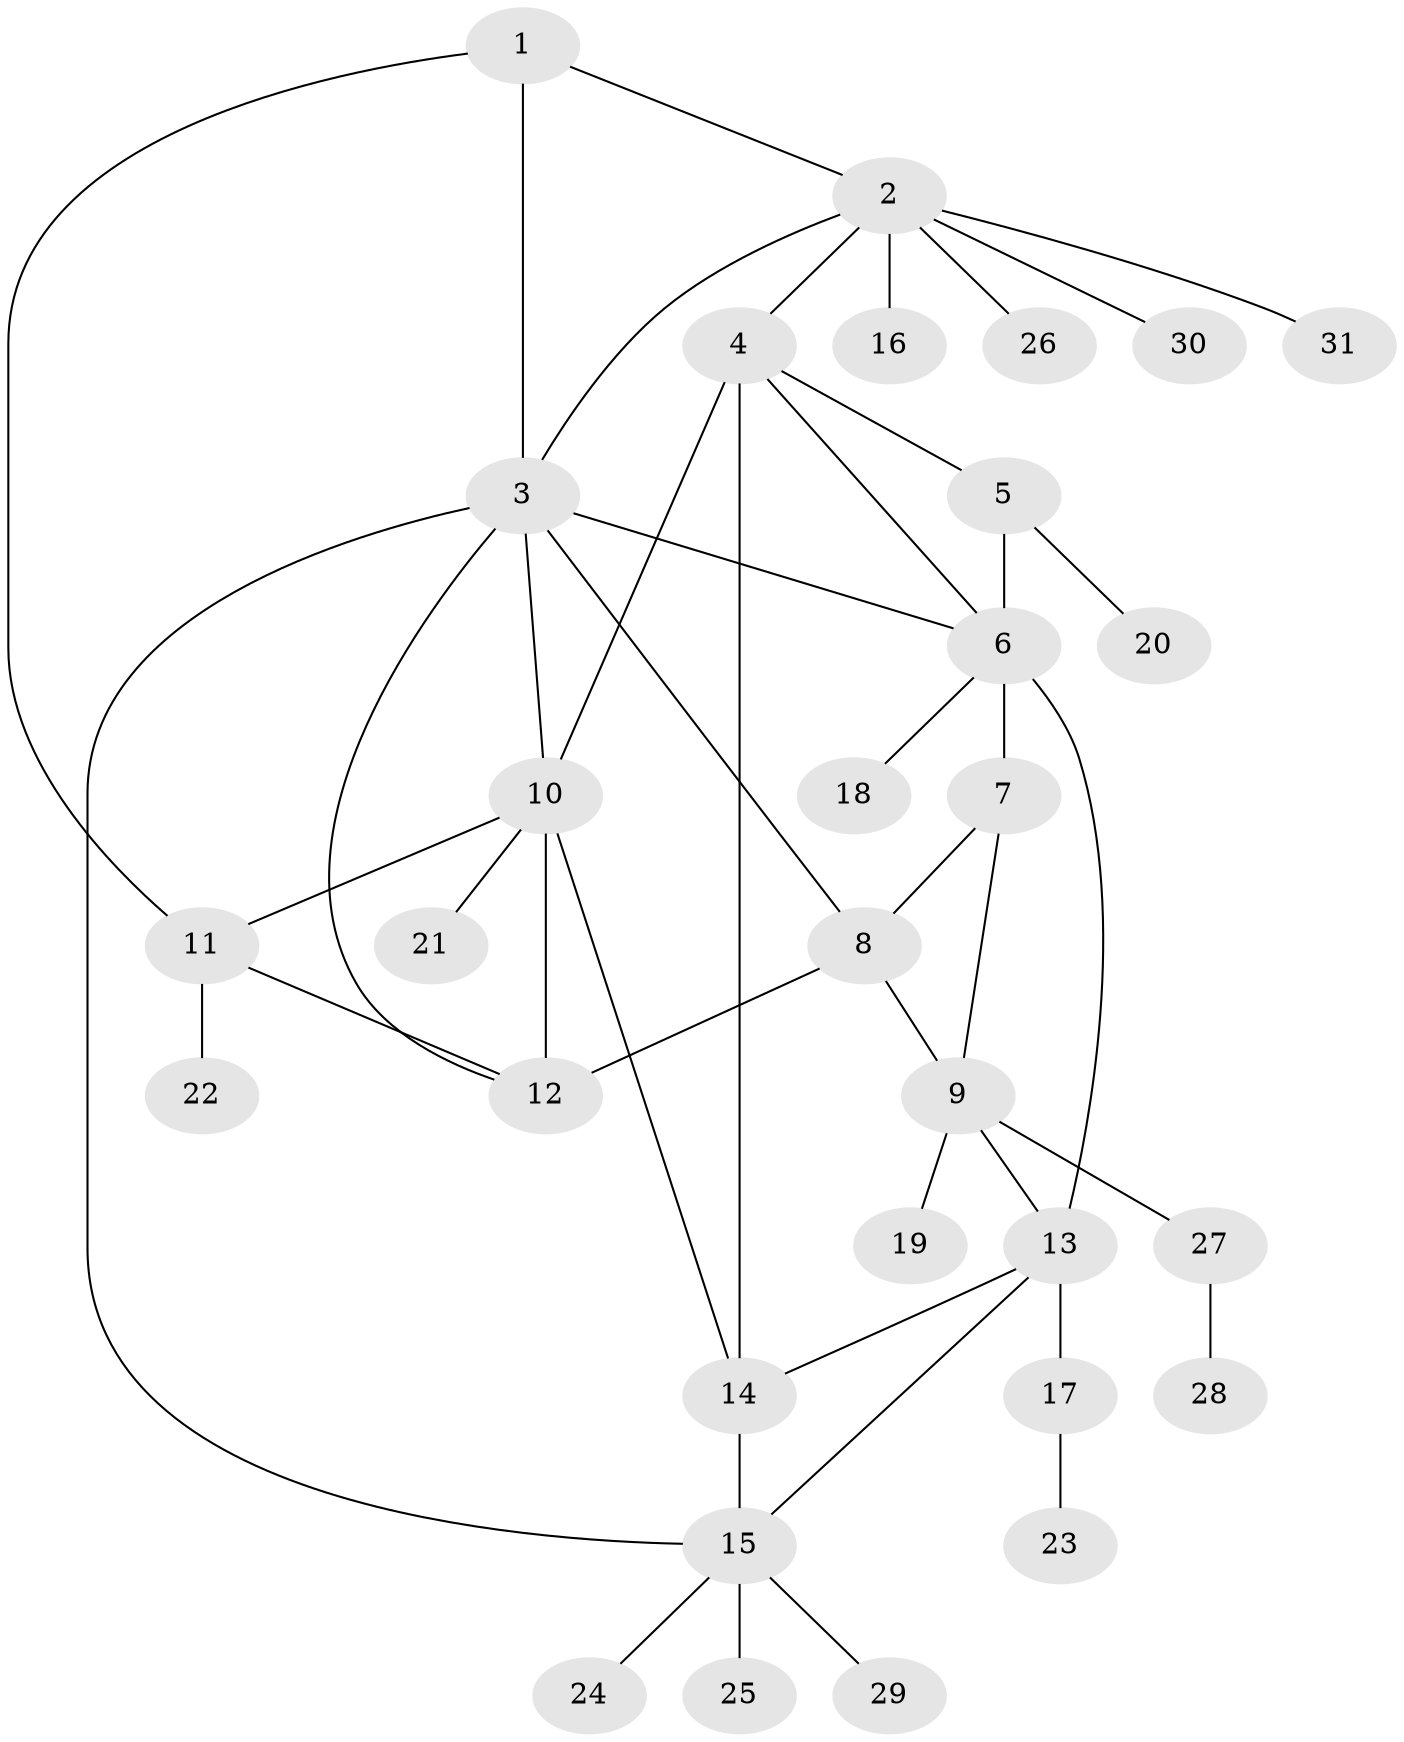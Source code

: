 // original degree distribution, {2: 0.16393442622950818, 8: 0.01639344262295082, 9: 0.04918032786885246, 10: 0.01639344262295082, 4: 0.03278688524590164, 5: 0.06557377049180328, 7: 0.03278688524590164, 6: 0.01639344262295082, 1: 0.5737704918032787, 3: 0.03278688524590164}
// Generated by graph-tools (version 1.1) at 2025/37/03/09/25 02:37:35]
// undirected, 31 vertices, 45 edges
graph export_dot {
graph [start="1"]
  node [color=gray90,style=filled];
  1;
  2;
  3;
  4;
  5;
  6;
  7;
  8;
  9;
  10;
  11;
  12;
  13;
  14;
  15;
  16;
  17;
  18;
  19;
  20;
  21;
  22;
  23;
  24;
  25;
  26;
  27;
  28;
  29;
  30;
  31;
  1 -- 2 [weight=1.0];
  1 -- 3 [weight=2.0];
  1 -- 11 [weight=1.0];
  2 -- 3 [weight=1.0];
  2 -- 4 [weight=1.0];
  2 -- 16 [weight=1.0];
  2 -- 26 [weight=1.0];
  2 -- 30 [weight=1.0];
  2 -- 31 [weight=1.0];
  3 -- 6 [weight=1.0];
  3 -- 8 [weight=1.0];
  3 -- 10 [weight=1.0];
  3 -- 12 [weight=1.0];
  3 -- 15 [weight=1.0];
  4 -- 5 [weight=1.0];
  4 -- 6 [weight=2.0];
  4 -- 10 [weight=1.0];
  4 -- 14 [weight=4.0];
  5 -- 6 [weight=1.0];
  5 -- 20 [weight=1.0];
  6 -- 7 [weight=6.0];
  6 -- 13 [weight=2.0];
  6 -- 18 [weight=1.0];
  7 -- 8 [weight=1.0];
  7 -- 9 [weight=1.0];
  8 -- 9 [weight=1.0];
  8 -- 12 [weight=1.0];
  9 -- 13 [weight=1.0];
  9 -- 19 [weight=2.0];
  9 -- 27 [weight=1.0];
  10 -- 11 [weight=1.0];
  10 -- 12 [weight=5.0];
  10 -- 14 [weight=1.0];
  10 -- 21 [weight=1.0];
  11 -- 12 [weight=1.0];
  11 -- 22 [weight=1.0];
  13 -- 14 [weight=1.0];
  13 -- 15 [weight=1.0];
  13 -- 17 [weight=1.0];
  14 -- 15 [weight=1.0];
  15 -- 24 [weight=1.0];
  15 -- 25 [weight=1.0];
  15 -- 29 [weight=1.0];
  17 -- 23 [weight=1.0];
  27 -- 28 [weight=1.0];
}
